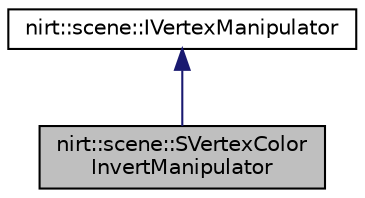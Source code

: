 digraph "nirt::scene::SVertexColorInvertManipulator"
{
 // LATEX_PDF_SIZE
  edge [fontname="Helvetica",fontsize="10",labelfontname="Helvetica",labelfontsize="10"];
  node [fontname="Helvetica",fontsize="10",shape=record];
  Node1 [label="nirt::scene::SVertexColor\lInvertManipulator",height=0.2,width=0.4,color="black", fillcolor="grey75", style="filled", fontcolor="black",tooltip="Vertex manipulator which inverts the RGB values."];
  Node2 -> Node1 [dir="back",color="midnightblue",fontsize="10",style="solid",fontname="Helvetica"];
  Node2 [label="nirt::scene::IVertexManipulator",height=0.2,width=0.4,color="black", fillcolor="white", style="filled",URL="$structnirt_1_1scene_1_1IVertexManipulator.html",tooltip="Interface for vertex manipulators."];
}
